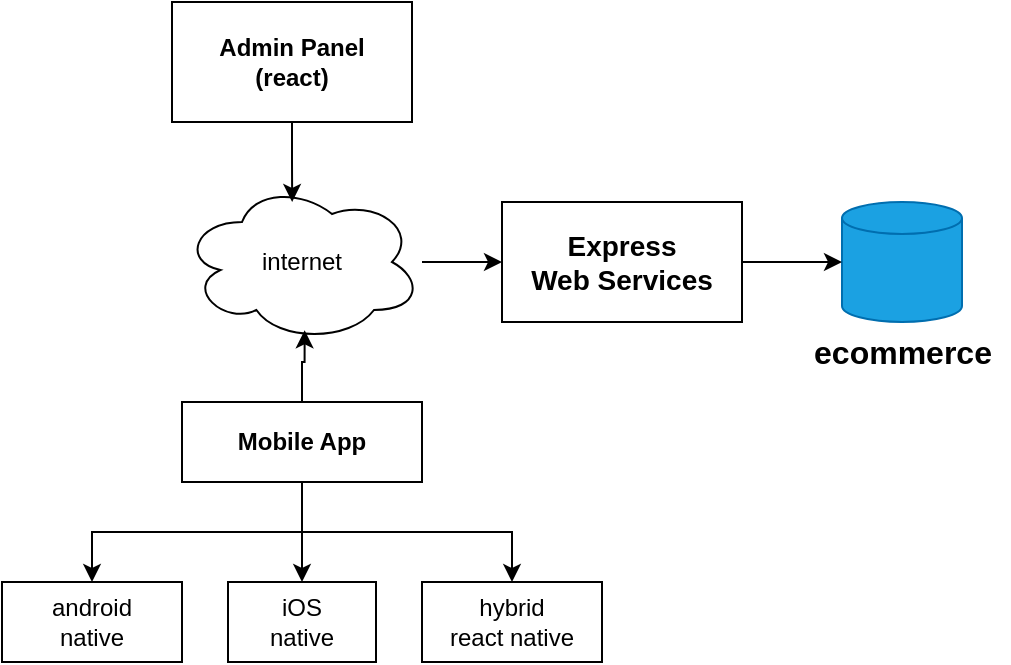 <mxfile version="21.4.0" type="device" pages="3">
  <diagram name="architecture" id="W4a1KwqUax8X_uwy1CCx">
    <mxGraphModel dx="1242" dy="828" grid="1" gridSize="10" guides="1" tooltips="1" connect="1" arrows="1" fold="1" page="1" pageScale="1" pageWidth="827" pageHeight="1169" math="0" shadow="0">
      <root>
        <mxCell id="0" />
        <mxCell id="1" parent="0" />
        <mxCell id="xysQ4o4P7M_ZG1dwirdd-1" value="" style="shape=cylinder3;whiteSpace=wrap;html=1;boundedLbl=1;backgroundOutline=1;size=8;fillColor=#1ba1e2;fontColor=#ffffff;strokeColor=#006EAF;" parent="1" vertex="1">
          <mxGeometry x="593" y="220" width="60" height="60" as="geometry" />
        </mxCell>
        <mxCell id="xysQ4o4P7M_ZG1dwirdd-2" value="ecommerce" style="text;html=1;strokeColor=none;fillColor=none;align=center;verticalAlign=middle;whiteSpace=wrap;rounded=0;fontSize=16;fontStyle=1" parent="1" vertex="1">
          <mxGeometry x="569.5" y="280" width="107" height="30" as="geometry" />
        </mxCell>
        <mxCell id="xysQ4o4P7M_ZG1dwirdd-3" style="edgeStyle=orthogonalEdgeStyle;rounded=0;orthogonalLoop=1;jettySize=auto;html=1;" parent="1" source="xysQ4o4P7M_ZG1dwirdd-4" target="xysQ4o4P7M_ZG1dwirdd-1" edge="1">
          <mxGeometry relative="1" as="geometry" />
        </mxCell>
        <mxCell id="xysQ4o4P7M_ZG1dwirdd-4" value="Express&lt;br style=&quot;font-size: 14px;&quot;&gt;Web Services" style="rounded=0;whiteSpace=wrap;html=1;fontSize=14;fontStyle=1" parent="1" vertex="1">
          <mxGeometry x="423" y="220" width="120" height="60" as="geometry" />
        </mxCell>
        <mxCell id="xysQ4o4P7M_ZG1dwirdd-5" style="edgeStyle=orthogonalEdgeStyle;rounded=0;orthogonalLoop=1;jettySize=auto;html=1;entryX=0;entryY=0.5;entryDx=0;entryDy=0;" parent="1" source="xysQ4o4P7M_ZG1dwirdd-6" target="xysQ4o4P7M_ZG1dwirdd-4" edge="1">
          <mxGeometry relative="1" as="geometry" />
        </mxCell>
        <mxCell id="xysQ4o4P7M_ZG1dwirdd-6" value="internet" style="ellipse;shape=cloud;whiteSpace=wrap;html=1;" parent="1" vertex="1">
          <mxGeometry x="263" y="210" width="120" height="80" as="geometry" />
        </mxCell>
        <mxCell id="xysQ4o4P7M_ZG1dwirdd-7" style="edgeStyle=orthogonalEdgeStyle;rounded=0;orthogonalLoop=1;jettySize=auto;html=1;entryX=0.459;entryY=0.125;entryDx=0;entryDy=0;entryPerimeter=0;" parent="1" source="xysQ4o4P7M_ZG1dwirdd-8" target="xysQ4o4P7M_ZG1dwirdd-6" edge="1">
          <mxGeometry relative="1" as="geometry" />
        </mxCell>
        <mxCell id="xysQ4o4P7M_ZG1dwirdd-8" value="Admin Panel&lt;br&gt;(react)" style="rounded=0;whiteSpace=wrap;html=1;fontStyle=1" parent="1" vertex="1">
          <mxGeometry x="258" y="120" width="120" height="60" as="geometry" />
        </mxCell>
        <mxCell id="xysQ4o4P7M_ZG1dwirdd-9" style="edgeStyle=orthogonalEdgeStyle;rounded=0;orthogonalLoop=1;jettySize=auto;html=1;entryX=0.511;entryY=0.927;entryDx=0;entryDy=0;entryPerimeter=0;" parent="1" source="xysQ4o4P7M_ZG1dwirdd-13" target="xysQ4o4P7M_ZG1dwirdd-6" edge="1">
          <mxGeometry relative="1" as="geometry" />
        </mxCell>
        <mxCell id="xysQ4o4P7M_ZG1dwirdd-10" style="edgeStyle=orthogonalEdgeStyle;rounded=0;orthogonalLoop=1;jettySize=auto;html=1;entryX=0.5;entryY=0;entryDx=0;entryDy=0;" parent="1" source="xysQ4o4P7M_ZG1dwirdd-13" target="xysQ4o4P7M_ZG1dwirdd-14" edge="1">
          <mxGeometry relative="1" as="geometry" />
        </mxCell>
        <mxCell id="xysQ4o4P7M_ZG1dwirdd-11" style="edgeStyle=orthogonalEdgeStyle;rounded=0;orthogonalLoop=1;jettySize=auto;html=1;" parent="1" source="xysQ4o4P7M_ZG1dwirdd-13" target="xysQ4o4P7M_ZG1dwirdd-15" edge="1">
          <mxGeometry relative="1" as="geometry" />
        </mxCell>
        <mxCell id="xysQ4o4P7M_ZG1dwirdd-12" style="edgeStyle=orthogonalEdgeStyle;rounded=0;orthogonalLoop=1;jettySize=auto;html=1;" parent="1" source="xysQ4o4P7M_ZG1dwirdd-13" target="xysQ4o4P7M_ZG1dwirdd-16" edge="1">
          <mxGeometry relative="1" as="geometry" />
        </mxCell>
        <mxCell id="xysQ4o4P7M_ZG1dwirdd-13" value="Mobile App&lt;br&gt;" style="rounded=0;whiteSpace=wrap;html=1;fontStyle=1" parent="1" vertex="1">
          <mxGeometry x="263" y="320" width="120" height="40" as="geometry" />
        </mxCell>
        <mxCell id="xysQ4o4P7M_ZG1dwirdd-14" value="android &lt;br&gt;native" style="rounded=0;whiteSpace=wrap;html=1;" parent="1" vertex="1">
          <mxGeometry x="173" y="410" width="90" height="40" as="geometry" />
        </mxCell>
        <mxCell id="xysQ4o4P7M_ZG1dwirdd-15" value="iOS&lt;br&gt;native" style="rounded=0;whiteSpace=wrap;html=1;" parent="1" vertex="1">
          <mxGeometry x="286" y="410" width="74" height="40" as="geometry" />
        </mxCell>
        <mxCell id="xysQ4o4P7M_ZG1dwirdd-16" value="hybrid&lt;br&gt;react native" style="rounded=0;whiteSpace=wrap;html=1;" parent="1" vertex="1">
          <mxGeometry x="383" y="410" width="90" height="40" as="geometry" />
        </mxCell>
      </root>
    </mxGraphModel>
  </diagram>
  <diagram id="Vih-qG67AHptZyWYKEcl" name="seller (react)">
    <mxGraphModel dx="1242" dy="828" grid="1" gridSize="10" guides="1" tooltips="1" connect="1" arrows="1" fold="1" page="1" pageScale="1" pageWidth="827" pageHeight="1169" math="0" shadow="0">
      <root>
        <mxCell id="0" />
        <mxCell id="1" parent="0" />
        <mxCell id="DUKDAFVz0wyQhcpb4Dr9-1" value="" style="rounded=0;whiteSpace=wrap;html=1;" vertex="1" parent="1">
          <mxGeometry x="380" y="110" width="240" height="180" as="geometry" />
        </mxCell>
        <mxCell id="DUKDAFVz0wyQhcpb4Dr9-2" value="Register" style="text;html=1;strokeColor=none;fillColor=none;align=center;verticalAlign=middle;whiteSpace=wrap;rounded=0;fontSize=15;fontStyle=1" vertex="1" parent="1">
          <mxGeometry x="380" y="300" width="240" height="30" as="geometry" />
        </mxCell>
        <mxCell id="DUKDAFVz0wyQhcpb4Dr9-4" value="" style="rounded=1;whiteSpace=wrap;html=1;" vertex="1" parent="1">
          <mxGeometry x="405" y="130" width="195" height="20" as="geometry" />
        </mxCell>
        <mxCell id="DUKDAFVz0wyQhcpb4Dr9-5" value="" style="rounded=1;whiteSpace=wrap;html=1;" vertex="1" parent="1">
          <mxGeometry x="405" y="156" width="195" height="20" as="geometry" />
        </mxCell>
        <mxCell id="DUKDAFVz0wyQhcpb4Dr9-6" value="" style="rounded=1;whiteSpace=wrap;html=1;" vertex="1" parent="1">
          <mxGeometry x="405" y="182" width="195" height="20" as="geometry" />
        </mxCell>
        <mxCell id="DUKDAFVz0wyQhcpb4Dr9-7" value="register" style="rounded=1;whiteSpace=wrap;html=1;fillColor=#ffe6cc;strokeColor=#d79b00;" vertex="1" parent="1">
          <mxGeometry x="405" y="250" width="55" height="20" as="geometry" />
        </mxCell>
        <mxCell id="DUKDAFVz0wyQhcpb4Dr9-9" value="" style="rounded=0;whiteSpace=wrap;html=1;" vertex="1" parent="1">
          <mxGeometry x="110" y="110" width="200" height="180" as="geometry" />
        </mxCell>
        <mxCell id="DUKDAFVz0wyQhcpb4Dr9-10" value="Login" style="text;html=1;strokeColor=none;fillColor=none;align=center;verticalAlign=middle;whiteSpace=wrap;rounded=0;fontSize=15;fontStyle=1" vertex="1" parent="1">
          <mxGeometry x="110" y="300" width="200" height="30" as="geometry" />
        </mxCell>
        <mxCell id="DUKDAFVz0wyQhcpb4Dr9-11" value="" style="rounded=1;whiteSpace=wrap;html=1;" vertex="1" parent="1">
          <mxGeometry x="145" y="130" width="130" height="20" as="geometry" />
        </mxCell>
        <mxCell id="DUKDAFVz0wyQhcpb4Dr9-12" value="" style="rounded=1;whiteSpace=wrap;html=1;" vertex="1" parent="1">
          <mxGeometry x="145" y="156" width="130" height="20" as="geometry" />
        </mxCell>
        <mxCell id="DUKDAFVz0wyQhcpb4Dr9-16" style="edgeStyle=orthogonalEdgeStyle;rounded=0;orthogonalLoop=1;jettySize=auto;html=1;entryX=0.006;entryY=0.617;entryDx=0;entryDy=0;entryPerimeter=0;" edge="1" parent="1" source="DUKDAFVz0wyQhcpb4Dr9-14" target="DUKDAFVz0wyQhcpb4Dr9-1">
          <mxGeometry relative="1" as="geometry" />
        </mxCell>
        <mxCell id="DUKDAFVz0wyQhcpb4Dr9-14" value="register" style="rounded=1;whiteSpace=wrap;html=1;fillColor=#ffe6cc;strokeColor=#d79b00;" vertex="1" parent="1">
          <mxGeometry x="220" y="190" width="55" height="20" as="geometry" />
        </mxCell>
        <mxCell id="DUKDAFVz0wyQhcpb4Dr9-39" style="edgeStyle=orthogonalEdgeStyle;rounded=0;orthogonalLoop=1;jettySize=auto;html=1;entryX=0.288;entryY=0;entryDx=0;entryDy=0;entryPerimeter=0;" edge="1" parent="1" source="DUKDAFVz0wyQhcpb4Dr9-15" target="DUKDAFVz0wyQhcpb4Dr9-18">
          <mxGeometry relative="1" as="geometry" />
        </mxCell>
        <mxCell id="DUKDAFVz0wyQhcpb4Dr9-15" value="login" style="rounded=1;whiteSpace=wrap;html=1;fillColor=#d5e8d4;strokeColor=#82b366;" vertex="1" parent="1">
          <mxGeometry x="145" y="190" width="45" height="20" as="geometry" />
        </mxCell>
        <mxCell id="DUKDAFVz0wyQhcpb4Dr9-17" value="Already have an account? login here" style="text;html=1;strokeColor=none;fillColor=none;align=left;verticalAlign=middle;whiteSpace=wrap;rounded=0;" vertex="1" parent="1">
          <mxGeometry x="405" y="210" width="205" height="30" as="geometry" />
        </mxCell>
        <mxCell id="DUKDAFVz0wyQhcpb4Dr9-18" value="" style="rounded=0;whiteSpace=wrap;html=1;" vertex="1" parent="1">
          <mxGeometry x="110" y="400" width="200" height="180" as="geometry" />
        </mxCell>
        <mxCell id="DUKDAFVz0wyQhcpb4Dr9-19" value="ProductList" style="text;html=1;strokeColor=none;fillColor=none;align=center;verticalAlign=middle;whiteSpace=wrap;rounded=0;fontSize=15;fontStyle=1" vertex="1" parent="1">
          <mxGeometry x="110" y="590" width="200" height="30" as="geometry" />
        </mxCell>
        <mxCell id="DUKDAFVz0wyQhcpb4Dr9-20" value="" style="rounded=0;whiteSpace=wrap;html=1;" vertex="1" parent="1">
          <mxGeometry x="125" y="440" width="50" height="58" as="geometry" />
        </mxCell>
        <mxCell id="DUKDAFVz0wyQhcpb4Dr9-21" value="" style="rounded=0;whiteSpace=wrap;html=1;" vertex="1" parent="1">
          <mxGeometry x="185" y="440" width="50" height="58" as="geometry" />
        </mxCell>
        <mxCell id="DUKDAFVz0wyQhcpb4Dr9-22" value="" style="rounded=0;whiteSpace=wrap;html=1;" vertex="1" parent="1">
          <mxGeometry x="245" y="440" width="50" height="58" as="geometry" />
        </mxCell>
        <mxCell id="DUKDAFVz0wyQhcpb4Dr9-23" value="" style="rounded=0;whiteSpace=wrap;html=1;" vertex="1" parent="1">
          <mxGeometry x="245" y="510" width="50" height="58" as="geometry" />
        </mxCell>
        <mxCell id="DUKDAFVz0wyQhcpb4Dr9-24" value="" style="rounded=0;whiteSpace=wrap;html=1;" vertex="1" parent="1">
          <mxGeometry x="185" y="510" width="50" height="58" as="geometry" />
        </mxCell>
        <mxCell id="DUKDAFVz0wyQhcpb4Dr9-25" value="" style="rounded=0;whiteSpace=wrap;html=1;" vertex="1" parent="1">
          <mxGeometry x="125" y="510" width="50" height="58" as="geometry" />
        </mxCell>
        <mxCell id="DUKDAFVz0wyQhcpb4Dr9-38" style="edgeStyle=orthogonalEdgeStyle;rounded=0;orthogonalLoop=1;jettySize=auto;html=1;entryX=-0.012;entryY=0.109;entryDx=0;entryDy=0;entryPerimeter=0;" edge="1" parent="1" source="DUKDAFVz0wyQhcpb4Dr9-27" target="DUKDAFVz0wyQhcpb4Dr9-28">
          <mxGeometry relative="1" as="geometry" />
        </mxCell>
        <mxCell id="DUKDAFVz0wyQhcpb4Dr9-27" value="add" style="rounded=1;whiteSpace=wrap;html=1;fillColor=#dae8fc;strokeColor=#6c8ebf;" vertex="1" parent="1">
          <mxGeometry x="250" y="410" width="45" height="20" as="geometry" />
        </mxCell>
        <mxCell id="DUKDAFVz0wyQhcpb4Dr9-28" value="" style="rounded=0;whiteSpace=wrap;html=1;" vertex="1" parent="1">
          <mxGeometry x="380" y="400" width="240" height="180" as="geometry" />
        </mxCell>
        <mxCell id="DUKDAFVz0wyQhcpb4Dr9-29" value="AddProduct" style="text;html=1;strokeColor=none;fillColor=none;align=center;verticalAlign=middle;whiteSpace=wrap;rounded=0;fontSize=15;fontStyle=1" vertex="1" parent="1">
          <mxGeometry x="380" y="590" width="240" height="30" as="geometry" />
        </mxCell>
        <mxCell id="DUKDAFVz0wyQhcpb4Dr9-30" value="" style="rounded=1;whiteSpace=wrap;html=1;" vertex="1" parent="1">
          <mxGeometry x="405" y="420" width="195" height="20" as="geometry" />
        </mxCell>
        <mxCell id="DUKDAFVz0wyQhcpb4Dr9-31" value="" style="rounded=1;whiteSpace=wrap;html=1;" vertex="1" parent="1">
          <mxGeometry x="405" y="446" width="195" height="20" as="geometry" />
        </mxCell>
        <mxCell id="DUKDAFVz0wyQhcpb4Dr9-32" value="" style="rounded=1;whiteSpace=wrap;html=1;" vertex="1" parent="1">
          <mxGeometry x="405" y="472" width="195" height="20" as="geometry" />
        </mxCell>
        <mxCell id="DUKDAFVz0wyQhcpb4Dr9-33" value="Add" style="rounded=1;whiteSpace=wrap;html=1;fillColor=#ffe6cc;strokeColor=#d79b00;" vertex="1" parent="1">
          <mxGeometry x="405" y="540" width="55" height="20" as="geometry" />
        </mxCell>
        <mxCell id="DUKDAFVz0wyQhcpb4Dr9-35" value="Cancel" style="rounded=1;whiteSpace=wrap;html=1;fillColor=#f8cecc;strokeColor=#b85450;" vertex="1" parent="1">
          <mxGeometry x="545" y="540" width="55" height="20" as="geometry" />
        </mxCell>
        <mxCell id="DUKDAFVz0wyQhcpb4Dr9-36" value="" style="rounded=1;whiteSpace=wrap;html=1;" vertex="1" parent="1">
          <mxGeometry x="405" y="500" width="195" height="20" as="geometry" />
        </mxCell>
      </root>
    </mxGraphModel>
  </diagram>
  <diagram id="RExmUMMxg7fPWTNIdOU-" name="buyer (mobile)">
    <mxGraphModel dx="1553" dy="1035" grid="1" gridSize="10" guides="1" tooltips="1" connect="1" arrows="1" fold="1" page="1" pageScale="1" pageWidth="827" pageHeight="1169" math="0" shadow="0">
      <root>
        <mxCell id="0" />
        <mxCell id="1" parent="0" />
        <mxCell id="DBuc2CtOJS6ALTJ1yZE2-1" value="" style="rounded=0;whiteSpace=wrap;html=1;" parent="1" vertex="1">
          <mxGeometry x="827.5" y="70" width="230" height="280" as="geometry" />
        </mxCell>
        <mxCell id="DBuc2CtOJS6ALTJ1yZE2-2" value="" style="rounded=0;whiteSpace=wrap;html=1;fillColor=#f5f5f5;fontColor=#333333;strokeColor=#666666;" parent="1" vertex="1">
          <mxGeometry x="827.5" y="30" width="230" height="40" as="geometry" />
        </mxCell>
        <mxCell id="DBuc2CtOJS6ALTJ1yZE2-3" value="Login" style="text;html=1;strokeColor=none;fillColor=none;align=center;verticalAlign=middle;whiteSpace=wrap;rounded=0;" parent="1" vertex="1">
          <mxGeometry x="900" y="35" width="85" height="30" as="geometry" />
        </mxCell>
        <mxCell id="DBuc2CtOJS6ALTJ1yZE2-5" value="" style="rounded=0;whiteSpace=wrap;html=1;" parent="1" vertex="1">
          <mxGeometry x="847.5" y="85" width="190" height="30" as="geometry" />
        </mxCell>
        <mxCell id="DBuc2CtOJS6ALTJ1yZE2-6" value="" style="rounded=0;whiteSpace=wrap;html=1;" parent="1" vertex="1">
          <mxGeometry x="847.5" y="125" width="190" height="30" as="geometry" />
        </mxCell>
        <mxCell id="kMHuaiGF_smbFIEHJT71-19" style="edgeStyle=orthogonalEdgeStyle;rounded=0;orthogonalLoop=1;jettySize=auto;html=1;entryX=1;entryY=0.455;entryDx=0;entryDy=0;entryPerimeter=0;" parent="1" source="DBuc2CtOJS6ALTJ1yZE2-9" target="kMHuaiGF_smbFIEHJT71-3" edge="1">
          <mxGeometry relative="1" as="geometry" />
        </mxCell>
        <mxCell id="DBuc2CtOJS6ALTJ1yZE2-9" value="Login" style="rounded=0;whiteSpace=wrap;html=1;fillColor=#d5e8d4;strokeColor=#82b366;" parent="1" vertex="1">
          <mxGeometry x="847.5" y="180" width="60" height="35" as="geometry" />
        </mxCell>
        <mxCell id="DBuc2CtOJS6ALTJ1yZE2-23" style="edgeStyle=orthogonalEdgeStyle;rounded=0;orthogonalLoop=1;jettySize=auto;html=1;entryX=-0.004;entryY=0.457;entryDx=0;entryDy=0;entryPerimeter=0;" parent="1" source="DBuc2CtOJS6ALTJ1yZE2-10" target="DBuc2CtOJS6ALTJ1yZE2-13" edge="1">
          <mxGeometry relative="1" as="geometry" />
        </mxCell>
        <mxCell id="DBuc2CtOJS6ALTJ1yZE2-10" value="Signup" style="rounded=0;whiteSpace=wrap;html=1;fillColor=#f8cecc;strokeColor=#b85450;" parent="1" vertex="1">
          <mxGeometry x="977.5" y="180" width="60" height="35" as="geometry" />
        </mxCell>
        <mxCell id="DBuc2CtOJS6ALTJ1yZE2-11" value="LoginViewController" style="text;html=1;strokeColor=none;fillColor=none;align=center;verticalAlign=middle;whiteSpace=wrap;rounded=0;fontSize=16;fontStyle=1" parent="1" vertex="1">
          <mxGeometry x="827.5" y="360" width="230" height="30" as="geometry" />
        </mxCell>
        <mxCell id="DBuc2CtOJS6ALTJ1yZE2-13" value="" style="rounded=0;whiteSpace=wrap;html=1;" parent="1" vertex="1">
          <mxGeometry x="1097.5" y="70" width="230" height="280" as="geometry" />
        </mxCell>
        <mxCell id="DBuc2CtOJS6ALTJ1yZE2-14" value="" style="rounded=0;whiteSpace=wrap;html=1;fillColor=#f5f5f5;fontColor=#333333;strokeColor=#666666;" parent="1" vertex="1">
          <mxGeometry x="1097.5" y="30" width="230" height="40" as="geometry" />
        </mxCell>
        <mxCell id="DBuc2CtOJS6ALTJ1yZE2-15" value="Signup" style="text;html=1;strokeColor=none;fillColor=none;align=center;verticalAlign=middle;whiteSpace=wrap;rounded=0;" parent="1" vertex="1">
          <mxGeometry x="1170" y="35" width="85" height="30" as="geometry" />
        </mxCell>
        <mxCell id="DBuc2CtOJS6ALTJ1yZE2-16" value="" style="rounded=0;whiteSpace=wrap;html=1;" parent="1" vertex="1">
          <mxGeometry x="1117.5" y="85" width="190" height="30" as="geometry" />
        </mxCell>
        <mxCell id="DBuc2CtOJS6ALTJ1yZE2-17" value="" style="rounded=0;whiteSpace=wrap;html=1;" parent="1" vertex="1">
          <mxGeometry x="1117.5" y="125" width="190" height="30" as="geometry" />
        </mxCell>
        <mxCell id="DBuc2CtOJS6ALTJ1yZE2-18" value="Signup" style="rounded=0;whiteSpace=wrap;html=1;fillColor=#d5e8d4;strokeColor=#82b366;" parent="1" vertex="1">
          <mxGeometry x="1117.5" y="270" width="60" height="35" as="geometry" />
        </mxCell>
        <mxCell id="DBuc2CtOJS6ALTJ1yZE2-19" value="Cancel" style="rounded=0;whiteSpace=wrap;html=1;fillColor=#f8cecc;strokeColor=#b85450;" parent="1" vertex="1">
          <mxGeometry x="1247.5" y="270" width="60" height="35" as="geometry" />
        </mxCell>
        <mxCell id="DBuc2CtOJS6ALTJ1yZE2-20" value="SignupViewController" style="text;html=1;strokeColor=none;fillColor=none;align=center;verticalAlign=middle;whiteSpace=wrap;rounded=0;fontSize=16;fontStyle=1" parent="1" vertex="1">
          <mxGeometry x="1097.5" y="360" width="230" height="30" as="geometry" />
        </mxCell>
        <mxCell id="DBuc2CtOJS6ALTJ1yZE2-21" value="" style="rounded=0;whiteSpace=wrap;html=1;" parent="1" vertex="1">
          <mxGeometry x="1117.5" y="166.5" width="190" height="30" as="geometry" />
        </mxCell>
        <mxCell id="DBuc2CtOJS6ALTJ1yZE2-22" value="" style="rounded=0;whiteSpace=wrap;html=1;" parent="1" vertex="1">
          <mxGeometry x="1117.5" y="209.5" width="190" height="30" as="geometry" />
        </mxCell>
        <mxCell id="DBuc2CtOJS6ALTJ1yZE2-24" value="" style="rounded=0;whiteSpace=wrap;html=1;" parent="1" vertex="1">
          <mxGeometry x="120" y="620" width="230" height="280" as="geometry" />
        </mxCell>
        <mxCell id="DBuc2CtOJS6ALTJ1yZE2-25" value="" style="rounded=0;whiteSpace=wrap;html=1;fillColor=#f5f5f5;fontColor=#333333;strokeColor=#666666;" parent="1" vertex="1">
          <mxGeometry x="120" y="580" width="230" height="40" as="geometry" />
        </mxCell>
        <mxCell id="DBuc2CtOJS6ALTJ1yZE2-26" value="Products" style="text;html=1;strokeColor=none;fillColor=none;align=center;verticalAlign=middle;whiteSpace=wrap;rounded=0;" parent="1" vertex="1">
          <mxGeometry x="192.5" y="585" width="85" height="30" as="geometry" />
        </mxCell>
        <mxCell id="DBuc2CtOJS6ALTJ1yZE2-31" value="ProductListViewController" style="text;html=1;strokeColor=none;fillColor=none;align=center;verticalAlign=middle;whiteSpace=wrap;rounded=0;fontSize=16;fontStyle=1" parent="1" vertex="1">
          <mxGeometry x="120" y="910" width="230" height="30" as="geometry" />
        </mxCell>
        <mxCell id="DBuc2CtOJS6ALTJ1yZE2-32" value="Home" style="rounded=0;whiteSpace=wrap;html=1;fillColor=#f5f5f5;fontColor=#333333;strokeColor=#666666;" parent="1" vertex="1">
          <mxGeometry x="120" y="860" width="230" height="40" as="geometry" />
        </mxCell>
        <mxCell id="DBuc2CtOJS6ALTJ1yZE2-33" value="" style="rounded=0;whiteSpace=wrap;html=1;" parent="1" vertex="1">
          <mxGeometry x="134.5" y="678" width="95" height="80" as="geometry" />
        </mxCell>
        <mxCell id="DBuc2CtOJS6ALTJ1yZE2-36" value="" style="rounded=0;whiteSpace=wrap;html=1;" parent="1" vertex="1">
          <mxGeometry x="240.5" y="678" width="95" height="80" as="geometry" />
        </mxCell>
        <mxCell id="DBuc2CtOJS6ALTJ1yZE2-37" value="" style="rounded=0;whiteSpace=wrap;html=1;" parent="1" vertex="1">
          <mxGeometry x="135" y="770" width="95" height="80" as="geometry" />
        </mxCell>
        <mxCell id="DBuc2CtOJS6ALTJ1yZE2-38" value="" style="rounded=0;whiteSpace=wrap;html=1;" parent="1" vertex="1">
          <mxGeometry x="241" y="770" width="95" height="80" as="geometry" />
        </mxCell>
        <mxCell id="DBuc2CtOJS6ALTJ1yZE2-39" value="price" style="rounded=0;whiteSpace=wrap;html=1;" parent="1" vertex="1">
          <mxGeometry x="200" y="640" width="130" height="20" as="geometry" />
        </mxCell>
        <mxCell id="DBuc2CtOJS6ALTJ1yZE2-40" value="Sort By" style="text;html=1;strokeColor=none;fillColor=none;align=left;verticalAlign=middle;whiteSpace=wrap;rounded=0;fontStyle=1" parent="1" vertex="1">
          <mxGeometry x="134.5" y="635" width="55.5" height="30" as="geometry" />
        </mxCell>
        <mxCell id="DBuc2CtOJS6ALTJ1yZE2-41" value="" style="rounded=0;whiteSpace=wrap;html=1;" parent="1" vertex="1">
          <mxGeometry x="390" y="620" width="230" height="280" as="geometry" />
        </mxCell>
        <mxCell id="DBuc2CtOJS6ALTJ1yZE2-42" value="" style="rounded=0;whiteSpace=wrap;html=1;fillColor=#f5f5f5;fontColor=#333333;strokeColor=#666666;" parent="1" vertex="1">
          <mxGeometry x="390" y="580" width="230" height="40" as="geometry" />
        </mxCell>
        <mxCell id="DBuc2CtOJS6ALTJ1yZE2-43" value="Cart" style="text;html=1;strokeColor=none;fillColor=none;align=center;verticalAlign=middle;whiteSpace=wrap;rounded=0;" parent="1" vertex="1">
          <mxGeometry x="462.5" y="585" width="85" height="30" as="geometry" />
        </mxCell>
        <mxCell id="DBuc2CtOJS6ALTJ1yZE2-44" value="CartViewController" style="text;html=1;strokeColor=none;fillColor=none;align=center;verticalAlign=middle;whiteSpace=wrap;rounded=0;fontSize=16;fontStyle=1" parent="1" vertex="1">
          <mxGeometry x="390" y="910" width="230" height="30" as="geometry" />
        </mxCell>
        <mxCell id="DBuc2CtOJS6ALTJ1yZE2-45" value="Cart" style="rounded=0;whiteSpace=wrap;html=1;fillColor=#f5f5f5;fontColor=#333333;strokeColor=#666666;" parent="1" vertex="1">
          <mxGeometry x="390" y="860" width="230" height="40" as="geometry" />
        </mxCell>
        <mxCell id="DBuc2CtOJS6ALTJ1yZE2-59" value="" style="group" parent="1" vertex="1" connectable="0">
          <mxGeometry x="410" y="640" width="190" height="60" as="geometry" />
        </mxCell>
        <mxCell id="DBuc2CtOJS6ALTJ1yZE2-52" value="" style="rounded=0;whiteSpace=wrap;html=1;" parent="DBuc2CtOJS6ALTJ1yZE2-59" vertex="1">
          <mxGeometry width="190" height="60" as="geometry" />
        </mxCell>
        <mxCell id="DBuc2CtOJS6ALTJ1yZE2-53" value="Product Title" style="text;html=1;strokeColor=none;fillColor=none;align=left;verticalAlign=middle;whiteSpace=wrap;rounded=0;fontStyle=1" parent="DBuc2CtOJS6ALTJ1yZE2-59" vertex="1">
          <mxGeometry x="10" width="80" height="30" as="geometry" />
        </mxCell>
        <mxCell id="DBuc2CtOJS6ALTJ1yZE2-54" value="Price" style="text;html=1;strokeColor=none;fillColor=none;align=left;verticalAlign=middle;whiteSpace=wrap;rounded=0;fontStyle=1;fontSize=10;" parent="DBuc2CtOJS6ALTJ1yZE2-59" vertex="1">
          <mxGeometry x="10" y="25" width="80" height="15" as="geometry" />
        </mxCell>
        <mxCell id="DBuc2CtOJS6ALTJ1yZE2-55" value="Description" style="text;html=1;strokeColor=none;fillColor=none;align=left;verticalAlign=middle;whiteSpace=wrap;rounded=0;fontStyle=1;fontSize=10;" parent="DBuc2CtOJS6ALTJ1yZE2-59" vertex="1">
          <mxGeometry x="10" y="38" width="80" height="15" as="geometry" />
        </mxCell>
        <mxCell id="DBuc2CtOJS6ALTJ1yZE2-56" value="+" style="rounded=0;whiteSpace=wrap;html=1;" parent="DBuc2CtOJS6ALTJ1yZE2-59" vertex="1">
          <mxGeometry x="140" y="30" width="20" height="20" as="geometry" />
        </mxCell>
        <mxCell id="DBuc2CtOJS6ALTJ1yZE2-57" value="-" style="rounded=0;whiteSpace=wrap;html=1;" parent="DBuc2CtOJS6ALTJ1yZE2-59" vertex="1">
          <mxGeometry x="160" y="30" width="20" height="20" as="geometry" />
        </mxCell>
        <mxCell id="DBuc2CtOJS6ALTJ1yZE2-58" value="Qty" style="text;html=1;strokeColor=none;fillColor=none;align=left;verticalAlign=middle;whiteSpace=wrap;rounded=0;fontStyle=1;fontSize=10;" parent="DBuc2CtOJS6ALTJ1yZE2-59" vertex="1">
          <mxGeometry x="137.5" y="10" width="42.5" height="15" as="geometry" />
        </mxCell>
        <mxCell id="DBuc2CtOJS6ALTJ1yZE2-60" value="" style="group" parent="1" vertex="1" connectable="0">
          <mxGeometry x="410" y="710" width="190" height="60" as="geometry" />
        </mxCell>
        <mxCell id="DBuc2CtOJS6ALTJ1yZE2-61" value="" style="rounded=0;whiteSpace=wrap;html=1;" parent="DBuc2CtOJS6ALTJ1yZE2-60" vertex="1">
          <mxGeometry width="190" height="60" as="geometry" />
        </mxCell>
        <mxCell id="DBuc2CtOJS6ALTJ1yZE2-62" value="Product Title" style="text;html=1;strokeColor=none;fillColor=none;align=left;verticalAlign=middle;whiteSpace=wrap;rounded=0;fontStyle=1" parent="DBuc2CtOJS6ALTJ1yZE2-60" vertex="1">
          <mxGeometry x="10" width="80" height="30" as="geometry" />
        </mxCell>
        <mxCell id="DBuc2CtOJS6ALTJ1yZE2-63" value="Price" style="text;html=1;strokeColor=none;fillColor=none;align=left;verticalAlign=middle;whiteSpace=wrap;rounded=0;fontStyle=1;fontSize=10;" parent="DBuc2CtOJS6ALTJ1yZE2-60" vertex="1">
          <mxGeometry x="10" y="25" width="80" height="15" as="geometry" />
        </mxCell>
        <mxCell id="DBuc2CtOJS6ALTJ1yZE2-64" value="Description" style="text;html=1;strokeColor=none;fillColor=none;align=left;verticalAlign=middle;whiteSpace=wrap;rounded=0;fontStyle=1;fontSize=10;" parent="DBuc2CtOJS6ALTJ1yZE2-60" vertex="1">
          <mxGeometry x="10" y="38" width="80" height="15" as="geometry" />
        </mxCell>
        <mxCell id="DBuc2CtOJS6ALTJ1yZE2-65" value="+" style="rounded=0;whiteSpace=wrap;html=1;" parent="DBuc2CtOJS6ALTJ1yZE2-60" vertex="1">
          <mxGeometry x="140" y="30" width="20" height="20" as="geometry" />
        </mxCell>
        <mxCell id="DBuc2CtOJS6ALTJ1yZE2-66" value="-" style="rounded=0;whiteSpace=wrap;html=1;" parent="DBuc2CtOJS6ALTJ1yZE2-60" vertex="1">
          <mxGeometry x="160" y="30" width="20" height="20" as="geometry" />
        </mxCell>
        <mxCell id="DBuc2CtOJS6ALTJ1yZE2-67" value="Qty" style="text;html=1;strokeColor=none;fillColor=none;align=left;verticalAlign=middle;whiteSpace=wrap;rounded=0;fontStyle=1;fontSize=10;" parent="DBuc2CtOJS6ALTJ1yZE2-60" vertex="1">
          <mxGeometry x="137.5" y="10" width="42.5" height="15" as="geometry" />
        </mxCell>
        <mxCell id="DBuc2CtOJS6ALTJ1yZE2-76" value="" style="rounded=0;whiteSpace=wrap;html=1;fillColor=#d5e8d4;strokeColor=#82b366;" parent="1" vertex="1">
          <mxGeometry x="390" y="820" width="230" height="40" as="geometry" />
        </mxCell>
        <mxCell id="DBuc2CtOJS6ALTJ1yZE2-78" value="Cart Total" style="text;html=1;strokeColor=none;fillColor=none;align=left;verticalAlign=middle;whiteSpace=wrap;rounded=0;fontStyle=1" parent="1" vertex="1">
          <mxGeometry x="400" y="825" width="80" height="30" as="geometry" />
        </mxCell>
        <mxCell id="DBuc2CtOJS6ALTJ1yZE2-79" value="place order" style="rounded=1;whiteSpace=wrap;html=1;fillColor=#dae8fc;strokeColor=#6c8ebf;" parent="1" vertex="1">
          <mxGeometry x="530" y="825" width="80" height="30" as="geometry" />
        </mxCell>
        <mxCell id="DBuc2CtOJS6ALTJ1yZE2-80" value="" style="rounded=0;whiteSpace=wrap;html=1;" parent="1" vertex="1">
          <mxGeometry x="670" y="620" width="230" height="280" as="geometry" />
        </mxCell>
        <mxCell id="DBuc2CtOJS6ALTJ1yZE2-81" value="" style="rounded=0;whiteSpace=wrap;html=1;fillColor=#f5f5f5;fontColor=#333333;strokeColor=#666666;" parent="1" vertex="1">
          <mxGeometry x="670" y="580" width="230" height="40" as="geometry" />
        </mxCell>
        <mxCell id="DBuc2CtOJS6ALTJ1yZE2-82" value="Profile" style="text;html=1;strokeColor=none;fillColor=none;align=center;verticalAlign=middle;whiteSpace=wrap;rounded=0;" parent="1" vertex="1">
          <mxGeometry x="742.5" y="585" width="85" height="30" as="geometry" />
        </mxCell>
        <mxCell id="DBuc2CtOJS6ALTJ1yZE2-83" value="ProfileViewController" style="text;html=1;strokeColor=none;fillColor=none;align=center;verticalAlign=middle;whiteSpace=wrap;rounded=0;fontSize=16;fontStyle=1" parent="1" vertex="1">
          <mxGeometry x="670" y="910" width="230" height="30" as="geometry" />
        </mxCell>
        <mxCell id="DBuc2CtOJS6ALTJ1yZE2-84" value="Profile" style="rounded=0;whiteSpace=wrap;html=1;fillColor=#f5f5f5;fontColor=#333333;strokeColor=#666666;" parent="1" vertex="1">
          <mxGeometry x="670" y="860" width="230" height="40" as="geometry" />
        </mxCell>
        <mxCell id="DBuc2CtOJS6ALTJ1yZE2-140" style="edgeStyle=orthogonalEdgeStyle;rounded=0;orthogonalLoop=1;jettySize=auto;html=1;entryX=0.001;entryY=0.063;entryDx=0;entryDy=0;entryPerimeter=0;" parent="1" source="DBuc2CtOJS6ALTJ1yZE2-104" target="DBuc2CtOJS6ALTJ1yZE2-128" edge="1">
          <mxGeometry relative="1" as="geometry" />
        </mxCell>
        <mxCell id="DBuc2CtOJS6ALTJ1yZE2-104" value="View My Profile" style="rounded=0;whiteSpace=wrap;html=1;align=left;spacingLeft=11;" parent="1" vertex="1">
          <mxGeometry x="690" y="630" width="190" height="30" as="geometry" />
        </mxCell>
        <mxCell id="DBuc2CtOJS6ALTJ1yZE2-106" value="&amp;gt;" style="rounded=0;whiteSpace=wrap;html=1;" parent="1" vertex="1">
          <mxGeometry x="853" y="635" width="20" height="20" as="geometry" />
        </mxCell>
        <mxCell id="DBuc2CtOJS6ALTJ1yZE2-152" style="edgeStyle=orthogonalEdgeStyle;rounded=0;orthogonalLoop=1;jettySize=auto;html=1;entryX=-0.003;entryY=0.432;entryDx=0;entryDy=0;entryPerimeter=0;" parent="1" source="DBuc2CtOJS6ALTJ1yZE2-107" target="DBuc2CtOJS6ALTJ1yZE2-141" edge="1">
          <mxGeometry relative="1" as="geometry">
            <Array as="points">
              <mxPoint x="990" y="681" />
              <mxPoint x="990" y="836" />
            </Array>
          </mxGeometry>
        </mxCell>
        <mxCell id="DBuc2CtOJS6ALTJ1yZE2-107" value="Change Password" style="rounded=0;whiteSpace=wrap;html=1;align=left;spacingLeft=11;" parent="1" vertex="1">
          <mxGeometry x="690" y="666" width="190" height="30" as="geometry" />
        </mxCell>
        <mxCell id="DBuc2CtOJS6ALTJ1yZE2-108" value="&amp;gt;" style="rounded=0;whiteSpace=wrap;html=1;" parent="1" vertex="1">
          <mxGeometry x="853" y="671" width="20" height="20" as="geometry" />
        </mxCell>
        <mxCell id="DBuc2CtOJS6ALTJ1yZE2-127" style="edgeStyle=orthogonalEdgeStyle;rounded=0;orthogonalLoop=1;jettySize=auto;html=1;entryX=0;entryY=0.352;entryDx=0;entryDy=0;entryPerimeter=0;" parent="1" source="DBuc2CtOJS6ALTJ1yZE2-109" target="DBuc2CtOJS6ALTJ1yZE2-111" edge="1">
          <mxGeometry relative="1" as="geometry" />
        </mxCell>
        <mxCell id="DBuc2CtOJS6ALTJ1yZE2-109" value="Orders" style="rounded=0;whiteSpace=wrap;html=1;align=left;spacingLeft=11;" parent="1" vertex="1">
          <mxGeometry x="690" y="703" width="190" height="30" as="geometry" />
        </mxCell>
        <mxCell id="DBuc2CtOJS6ALTJ1yZE2-110" value="&amp;gt;" style="rounded=0;whiteSpace=wrap;html=1;" parent="1" vertex="1">
          <mxGeometry x="853" y="708" width="20" height="20" as="geometry" />
        </mxCell>
        <mxCell id="DBuc2CtOJS6ALTJ1yZE2-111" value="Ch" style="rounded=0;whiteSpace=wrap;html=1;" parent="1" vertex="1">
          <mxGeometry x="1020" y="1067" width="230" height="280" as="geometry" />
        </mxCell>
        <mxCell id="DBuc2CtOJS6ALTJ1yZE2-112" value="" style="rounded=0;whiteSpace=wrap;html=1;fillColor=#f5f5f5;fontColor=#333333;strokeColor=#666666;" parent="1" vertex="1">
          <mxGeometry x="1020" y="1027" width="230" height="40" as="geometry" />
        </mxCell>
        <mxCell id="DBuc2CtOJS6ALTJ1yZE2-113" value="Orders" style="text;html=1;strokeColor=none;fillColor=none;align=center;verticalAlign=middle;whiteSpace=wrap;rounded=0;" parent="1" vertex="1">
          <mxGeometry x="1092.5" y="1032" width="85" height="30" as="geometry" />
        </mxCell>
        <mxCell id="DBuc2CtOJS6ALTJ1yZE2-114" value="OrdersViewController" style="text;html=1;strokeColor=none;fillColor=none;align=center;verticalAlign=middle;whiteSpace=wrap;rounded=0;fontSize=16;fontStyle=1" parent="1" vertex="1">
          <mxGeometry x="1020" y="1357" width="230" height="30" as="geometry" />
        </mxCell>
        <mxCell id="DBuc2CtOJS6ALTJ1yZE2-122" value="" style="rounded=0;whiteSpace=wrap;html=1;align=left;spacingLeft=11;" parent="1" vertex="1">
          <mxGeometry x="1040" y="1082" width="190" height="65" as="geometry" />
        </mxCell>
        <mxCell id="DBuc2CtOJS6ALTJ1yZE2-123" value="Date and time" style="text;html=1;strokeColor=none;fillColor=none;align=left;verticalAlign=middle;whiteSpace=wrap;rounded=0;fontStyle=1;fontSize=13;" parent="1" vertex="1">
          <mxGeometry x="1050" y="1082" width="90" height="30" as="geometry" />
        </mxCell>
        <mxCell id="DBuc2CtOJS6ALTJ1yZE2-124" value="Status: placed&lt;br&gt;# products:&amp;nbsp;&lt;br&gt;total price:&amp;nbsp;" style="text;html=1;strokeColor=none;fillColor=none;align=left;verticalAlign=middle;whiteSpace=wrap;rounded=0;fontStyle=1;fontSize=10;" parent="1" vertex="1">
          <mxGeometry x="1050" y="1107" width="90" height="30" as="geometry" />
        </mxCell>
        <mxCell id="DBuc2CtOJS6ALTJ1yZE2-125" value="cancel" style="rounded=0;whiteSpace=wrap;html=1;fillColor=#f8cecc;strokeColor=#b85450;" parent="1" vertex="1">
          <mxGeometry x="1170" y="1090" width="50" height="22" as="geometry" />
        </mxCell>
        <mxCell id="DBuc2CtOJS6ALTJ1yZE2-126" value="update" style="rounded=0;whiteSpace=wrap;html=1;fillColor=#d5e8d4;strokeColor=#82b366;" parent="1" vertex="1">
          <mxGeometry x="1170" y="1116" width="50" height="22" as="geometry" />
        </mxCell>
        <mxCell id="DBuc2CtOJS6ALTJ1yZE2-128" value="" style="rounded=0;whiteSpace=wrap;html=1;" parent="1" vertex="1">
          <mxGeometry x="1020" y="520" width="230" height="280" as="geometry" />
        </mxCell>
        <mxCell id="DBuc2CtOJS6ALTJ1yZE2-129" value="" style="rounded=0;whiteSpace=wrap;html=1;fillColor=#f5f5f5;fontColor=#333333;strokeColor=#666666;" parent="1" vertex="1">
          <mxGeometry x="1020" y="480" width="230" height="40" as="geometry" />
        </mxCell>
        <mxCell id="DBuc2CtOJS6ALTJ1yZE2-130" value="My Profile" style="text;html=1;strokeColor=none;fillColor=none;align=center;verticalAlign=middle;whiteSpace=wrap;rounded=0;" parent="1" vertex="1">
          <mxGeometry x="1092.5" y="485" width="85" height="30" as="geometry" />
        </mxCell>
        <mxCell id="DBuc2CtOJS6ALTJ1yZE2-131" value="MyProfleViewController" style="text;html=1;strokeColor=none;fillColor=none;align=center;verticalAlign=middle;whiteSpace=wrap;rounded=0;fontSize=16;fontStyle=1" parent="1" vertex="1">
          <mxGeometry x="1020" y="810" width="230" height="30" as="geometry" />
        </mxCell>
        <mxCell id="DBuc2CtOJS6ALTJ1yZE2-133" value="" style="rounded=0;whiteSpace=wrap;html=1;align=left;spacingLeft=11;" parent="1" vertex="1">
          <mxGeometry x="1040" y="535" width="190" height="20" as="geometry" />
        </mxCell>
        <mxCell id="DBuc2CtOJS6ALTJ1yZE2-138" value="" style="rounded=0;whiteSpace=wrap;html=1;align=left;spacingLeft=11;" parent="1" vertex="1">
          <mxGeometry x="1040" y="560" width="190" height="20" as="geometry" />
        </mxCell>
        <mxCell id="DBuc2CtOJS6ALTJ1yZE2-139" value="" style="rounded=0;whiteSpace=wrap;html=1;align=left;spacingLeft=11;" parent="1" vertex="1">
          <mxGeometry x="1040" y="585" width="190" height="20" as="geometry" />
        </mxCell>
        <mxCell id="DBuc2CtOJS6ALTJ1yZE2-141" value="" style="rounded=0;whiteSpace=wrap;html=1;" parent="1" vertex="1">
          <mxGeometry x="1290" y="822" width="230" height="280" as="geometry" />
        </mxCell>
        <mxCell id="DBuc2CtOJS6ALTJ1yZE2-142" value="" style="rounded=0;whiteSpace=wrap;html=1;fillColor=#f5f5f5;fontColor=#333333;strokeColor=#666666;" parent="1" vertex="1">
          <mxGeometry x="1290" y="787" width="230" height="40" as="geometry" />
        </mxCell>
        <mxCell id="DBuc2CtOJS6ALTJ1yZE2-143" value="Change Password" style="text;html=1;strokeColor=none;fillColor=none;align=center;verticalAlign=middle;whiteSpace=wrap;rounded=0;" parent="1" vertex="1">
          <mxGeometry x="1310" y="792" width="190" height="30" as="geometry" />
        </mxCell>
        <mxCell id="DBuc2CtOJS6ALTJ1yZE2-144" value="MyProfleViewController" style="text;html=1;strokeColor=none;fillColor=none;align=center;verticalAlign=middle;whiteSpace=wrap;rounded=0;fontSize=16;fontStyle=1" parent="1" vertex="1">
          <mxGeometry x="1290" y="1117" width="230" height="30" as="geometry" />
        </mxCell>
        <mxCell id="DBuc2CtOJS6ALTJ1yZE2-146" value="" style="rounded=0;whiteSpace=wrap;html=1;align=left;spacingLeft=11;" parent="1" vertex="1">
          <mxGeometry x="1310" y="842" width="190" height="20" as="geometry" />
        </mxCell>
        <mxCell id="DBuc2CtOJS6ALTJ1yZE2-147" value="" style="rounded=0;whiteSpace=wrap;html=1;align=left;spacingLeft=11;" parent="1" vertex="1">
          <mxGeometry x="1310" y="867" width="190" height="20" as="geometry" />
        </mxCell>
        <mxCell id="DBuc2CtOJS6ALTJ1yZE2-149" value="cancel" style="rounded=0;whiteSpace=wrap;html=1;fillColor=#f8cecc;strokeColor=#b85450;" parent="1" vertex="1">
          <mxGeometry x="1450" y="907" width="50" height="22" as="geometry" />
        </mxCell>
        <mxCell id="DBuc2CtOJS6ALTJ1yZE2-150" value="update" style="rounded=0;whiteSpace=wrap;html=1;fillColor=#d5e8d4;strokeColor=#82b366;" parent="1" vertex="1">
          <mxGeometry x="1310" y="905" width="50" height="22" as="geometry" />
        </mxCell>
        <mxCell id="kMHuaiGF_smbFIEHJT71-3" value="" style="rounded=0;whiteSpace=wrap;html=1;" parent="1" vertex="1">
          <mxGeometry x="390" y="70" width="230" height="280" as="geometry" />
        </mxCell>
        <mxCell id="kMHuaiGF_smbFIEHJT71-4" value="" style="rounded=0;whiteSpace=wrap;html=1;fillColor=#f5f5f5;fontColor=#333333;strokeColor=#666666;" parent="1" vertex="1">
          <mxGeometry x="390" y="30" width="230" height="40" as="geometry" />
        </mxCell>
        <mxCell id="kMHuaiGF_smbFIEHJT71-5" value="Products" style="text;html=1;strokeColor=none;fillColor=none;align=center;verticalAlign=middle;whiteSpace=wrap;rounded=0;" parent="1" vertex="1">
          <mxGeometry x="462.5" y="35" width="85" height="30" as="geometry" />
        </mxCell>
        <mxCell id="kMHuaiGF_smbFIEHJT71-16" style="edgeStyle=orthogonalEdgeStyle;rounded=0;orthogonalLoop=1;jettySize=auto;html=1;entryX=0.5;entryY=0;entryDx=0;entryDy=0;" parent="1" source="kMHuaiGF_smbFIEHJT71-7" target="DBuc2CtOJS6ALTJ1yZE2-25" edge="1">
          <mxGeometry relative="1" as="geometry" />
        </mxCell>
        <mxCell id="kMHuaiGF_smbFIEHJT71-7" value="Home" style="rounded=0;whiteSpace=wrap;html=1;fillColor=#f5f5f5;fontColor=#333333;strokeColor=#666666;" parent="1" vertex="1">
          <mxGeometry x="390" y="310" width="80" height="40" as="geometry" />
        </mxCell>
        <mxCell id="kMHuaiGF_smbFIEHJT71-17" style="edgeStyle=orthogonalEdgeStyle;rounded=0;orthogonalLoop=1;jettySize=auto;html=1;entryX=0.5;entryY=0;entryDx=0;entryDy=0;" parent="1" source="kMHuaiGF_smbFIEHJT71-14" target="DBuc2CtOJS6ALTJ1yZE2-42" edge="1">
          <mxGeometry relative="1" as="geometry" />
        </mxCell>
        <mxCell id="kMHuaiGF_smbFIEHJT71-14" value="Cart" style="rounded=0;whiteSpace=wrap;html=1;fillColor=#f5f5f5;fontColor=#333333;strokeColor=#666666;" parent="1" vertex="1">
          <mxGeometry x="470" y="310" width="70" height="40" as="geometry" />
        </mxCell>
        <mxCell id="kMHuaiGF_smbFIEHJT71-18" style="edgeStyle=orthogonalEdgeStyle;rounded=0;orthogonalLoop=1;jettySize=auto;html=1;entryX=0.5;entryY=0;entryDx=0;entryDy=0;" parent="1" source="kMHuaiGF_smbFIEHJT71-15" target="DBuc2CtOJS6ALTJ1yZE2-81" edge="1">
          <mxGeometry relative="1" as="geometry" />
        </mxCell>
        <mxCell id="kMHuaiGF_smbFIEHJT71-15" value="Profile" style="rounded=0;whiteSpace=wrap;html=1;fillColor=#f5f5f5;fontColor=#333333;strokeColor=#666666;" parent="1" vertex="1">
          <mxGeometry x="540" y="310" width="80" height="40" as="geometry" />
        </mxCell>
      </root>
    </mxGraphModel>
  </diagram>
</mxfile>
